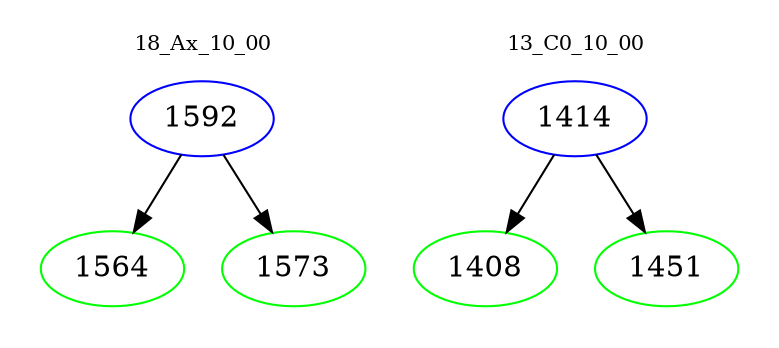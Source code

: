 digraph{
subgraph cluster_0 {
color = white
label = "18_Ax_10_00";
fontsize=10;
T0_1592 [label="1592", color="blue"]
T0_1592 -> T0_1564 [color="black"]
T0_1564 [label="1564", color="green"]
T0_1592 -> T0_1573 [color="black"]
T0_1573 [label="1573", color="green"]
}
subgraph cluster_1 {
color = white
label = "13_C0_10_00";
fontsize=10;
T1_1414 [label="1414", color="blue"]
T1_1414 -> T1_1408 [color="black"]
T1_1408 [label="1408", color="green"]
T1_1414 -> T1_1451 [color="black"]
T1_1451 [label="1451", color="green"]
}
}

